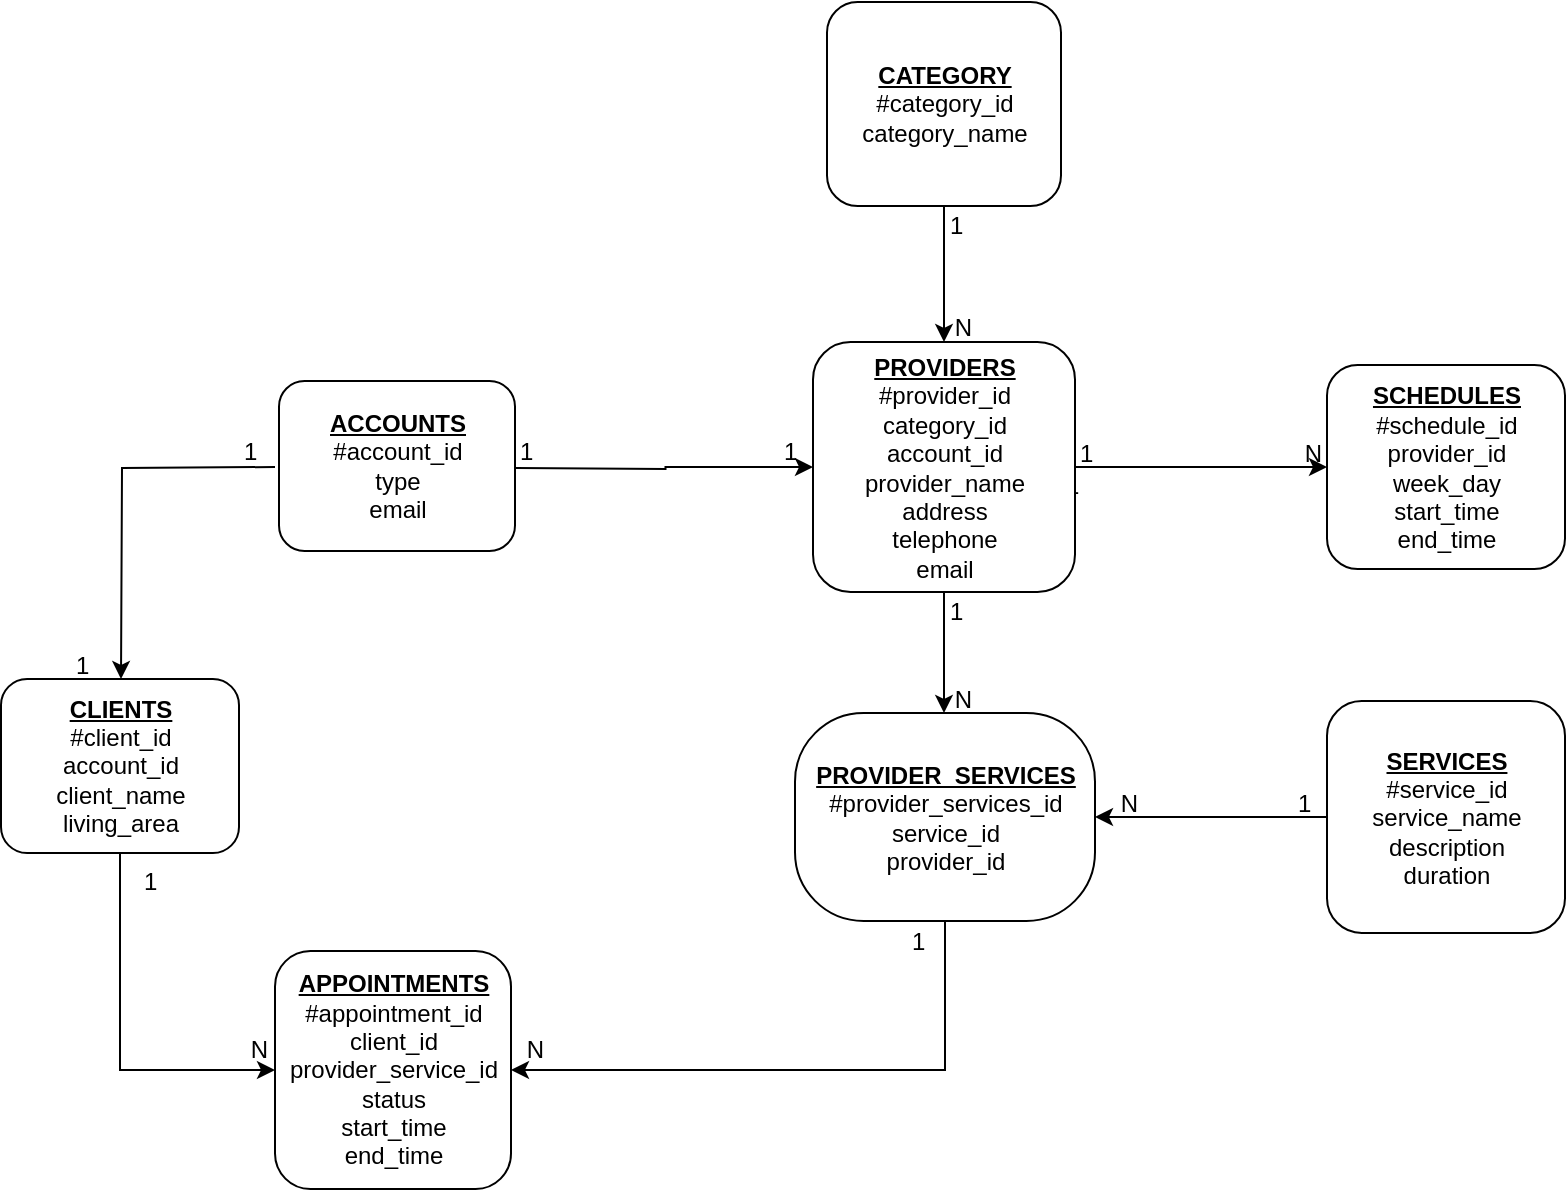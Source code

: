 <mxfile version="12.2.9" type="device" pages="1"><diagram id="9NxEiPzKNoxRSrmcBi_5" name="Page-1"><mxGraphModel dx="1097" dy="580" grid="0" gridSize="17" guides="1" tooltips="1" connect="1" arrows="1" fold="1" page="1" pageScale="1" pageWidth="850" pageHeight="1100" math="0" shadow="0"><root><mxCell id="0"/><mxCell id="1" parent="0"/><mxCell id="oQC7VlOqwGqeokTqmuLH-10" style="edgeStyle=orthogonalEdgeStyle;rounded=0;orthogonalLoop=1;jettySize=auto;html=1;entryX=0;entryY=0.5;entryDx=0;entryDy=0;exitX=0.5;exitY=1;exitDx=0;exitDy=0;" parent="1" source="oQC7VlOqwGqeokTqmuLH-26" target="oQC7VlOqwGqeokTqmuLH-29" edge="1"><mxGeometry relative="1" as="geometry"><mxPoint x="79.5" y="522.5" as="sourcePoint"/><mxPoint x="156.5" y="628.5" as="targetPoint"/></mxGeometry></mxCell><mxCell id="oQC7VlOqwGqeokTqmuLH-7" style="edgeStyle=orthogonalEdgeStyle;rounded=0;orthogonalLoop=1;jettySize=auto;html=1;" parent="1" edge="1"><mxGeometry relative="1" as="geometry"><mxPoint x="156.5" y="356.5" as="sourcePoint"/><mxPoint x="79.5" y="462.5" as="targetPoint"/></mxGeometry></mxCell><mxCell id="oQC7VlOqwGqeokTqmuLH-8" style="edgeStyle=orthogonalEdgeStyle;rounded=0;orthogonalLoop=1;jettySize=auto;html=1;entryX=0;entryY=0.5;entryDx=0;entryDy=0;" parent="1" target="oQC7VlOqwGqeokTqmuLH-27" edge="1"><mxGeometry relative="1" as="geometry"><mxPoint x="277" y="357" as="sourcePoint"/><mxPoint x="358.5" y="464.5" as="targetPoint"/></mxGeometry></mxCell><mxCell id="oQC7VlOqwGqeokTqmuLH-14" value="1" style="text;html=1;resizable=0;points=[];autosize=1;align=left;verticalAlign=top;spacingTop=-4;" parent="1" vertex="1"><mxGeometry x="138.5" y="339" width="34" height="17" as="geometry"/></mxCell><mxCell id="oQC7VlOqwGqeokTqmuLH-15" value="&amp;nbsp;N" style="text;html=1;resizable=0;points=[];autosize=1;align=left;verticalAlign=top;spacingTop=-4;" parent="1" vertex="1"><mxGeometry x="138.5" y="637.5" width="34" height="17" as="geometry"/></mxCell><mxCell id="oQC7VlOqwGqeokTqmuLH-16" value="1" style="text;html=1;resizable=0;points=[];autosize=1;align=left;verticalAlign=top;spacingTop=-4;" parent="1" vertex="1"><mxGeometry x="276.5" y="339" width="34" height="17" as="geometry"/></mxCell><mxCell id="oQC7VlOqwGqeokTqmuLH-17" value="1" style="text;html=1;resizable=0;points=[];autosize=1;align=left;verticalAlign=top;spacingTop=-4;" parent="1" vertex="1"><mxGeometry x="54.5" y="445.5" width="34" height="17" as="geometry"/></mxCell><mxCell id="oQC7VlOqwGqeokTqmuLH-18" value="1" style="text;html=1;resizable=0;points=[];autosize=1;align=left;verticalAlign=top;spacingTop=-4;" parent="1" vertex="1"><mxGeometry x="408.5" y="339" width="34" height="17" as="geometry"/></mxCell><mxCell id="oQC7VlOqwGqeokTqmuLH-20" value="1" style="text;html=1;resizable=0;points=[];autosize=1;align=left;verticalAlign=top;spacingTop=-4;" parent="1" vertex="1"><mxGeometry x="549.5" y="356" width="34" height="17" as="geometry"/></mxCell><mxCell id="oQC7VlOqwGqeokTqmuLH-21" value="&amp;nbsp;N" style="text;html=1;resizable=0;points=[];autosize=1;align=left;verticalAlign=top;spacingTop=-4;" parent="1" vertex="1"><mxGeometry x="276.5" y="637.5" width="34" height="17" as="geometry"/></mxCell><mxCell id="oQC7VlOqwGqeokTqmuLH-22" value="&amp;nbsp;N" style="text;html=1;resizable=0;points=[];autosize=1;align=left;verticalAlign=top;spacingTop=-4;" parent="1" vertex="1"><mxGeometry x="665.5" y="339.5" width="34" height="17" as="geometry"/></mxCell><mxCell id="oQC7VlOqwGqeokTqmuLH-26" value="&lt;b&gt;&lt;u&gt;CLIENTS&lt;/u&gt;&lt;/b&gt;&lt;br&gt;#client_id&lt;br&gt;account_id&lt;br&gt;client_name&lt;br&gt;living_area" style="rounded=1;whiteSpace=wrap;html=1;" parent="1" vertex="1"><mxGeometry x="19.5" y="462.5" width="119" height="87" as="geometry"/></mxCell><mxCell id="oQC7VlOqwGqeokTqmuLH-28" value="&lt;b&gt;&lt;u&gt;ACCOUNTS&lt;/u&gt;&lt;/b&gt;&lt;br&gt;#account_id&lt;br&gt;type&lt;br&gt;email" style="rounded=1;whiteSpace=wrap;html=1;" parent="1" vertex="1"><mxGeometry x="158.5" y="313.5" width="118" height="85" as="geometry"/></mxCell><mxCell id="oQC7VlOqwGqeokTqmuLH-29" value="&lt;b&gt;&lt;u&gt;APPOINTMENTS&lt;/u&gt;&lt;/b&gt;&lt;br&gt;#appointment_id&lt;br&gt;client_id&lt;br&gt;provider_service_id&lt;br&gt;status&lt;br&gt;start_time&lt;br&gt;end_time" style="rounded=1;whiteSpace=wrap;html=1;" parent="1" vertex="1"><mxGeometry x="156.5" y="598.5" width="118" height="119" as="geometry"/></mxCell><mxCell id="a3ghgS45dctQrF8aZH0D-6" style="edgeStyle=orthogonalEdgeStyle;rounded=0;orthogonalLoop=1;jettySize=auto;html=1;" edge="1" parent="1" source="oQC7VlOqwGqeokTqmuLH-30" target="a3ghgS45dctQrF8aZH0D-5"><mxGeometry relative="1" as="geometry"/></mxCell><mxCell id="oQC7VlOqwGqeokTqmuLH-30" value="&lt;b&gt;&lt;u&gt;SERVICES&lt;/u&gt;&lt;/b&gt;&lt;br&gt;#service_id&lt;br&gt;service_name&lt;br&gt;description&lt;br&gt;duration" style="rounded=1;whiteSpace=wrap;html=1;" parent="1" vertex="1"><mxGeometry x="682.5" y="473.5" width="119" height="116" as="geometry"/></mxCell><mxCell id="oQC7VlOqwGqeokTqmuLH-31" value="&lt;b&gt;&lt;u&gt;SCHEDULES&lt;/u&gt;&lt;/b&gt;&lt;br&gt;#schedule_id&lt;br&gt;provider_id&lt;br&gt;week_day&lt;br&gt;start_time&lt;br&gt;end_time" style="rounded=1;whiteSpace=wrap;html=1;" parent="1" vertex="1"><mxGeometry x="682.5" y="305.5" width="119" height="102" as="geometry"/></mxCell><mxCell id="CJ_Jlp92RlFwtZMl5cW8-4" style="edgeStyle=orthogonalEdgeStyle;rounded=0;orthogonalLoop=1;jettySize=auto;html=1;entryX=0;entryY=0.5;entryDx=0;entryDy=0;" parent="1" source="oQC7VlOqwGqeokTqmuLH-27" target="oQC7VlOqwGqeokTqmuLH-31" edge="1"><mxGeometry relative="1" as="geometry"><Array as="points"><mxPoint x="674" y="357"/><mxPoint x="674" y="357"/></Array></mxGeometry></mxCell><mxCell id="CJ_Jlp92RlFwtZMl5cW8-7" style="edgeStyle=orthogonalEdgeStyle;rounded=0;orthogonalLoop=1;jettySize=auto;html=1;" parent="1" source="oQC7VlOqwGqeokTqmuLH-27" edge="1"><mxGeometry relative="1" as="geometry"><mxPoint x="491" y="479.5" as="targetPoint"/></mxGeometry></mxCell><mxCell id="oQC7VlOqwGqeokTqmuLH-27" value="&lt;b&gt;&lt;u&gt;PROVIDERS&lt;/u&gt;&lt;/b&gt;&lt;br&gt;#provider_id&lt;br&gt;category_id&lt;br&gt;account_id&lt;br&gt;provider_name&lt;br&gt;address&lt;br&gt;telephone&lt;br&gt;email" style="rounded=1;whiteSpace=wrap;html=1;" parent="1" vertex="1"><mxGeometry x="425.5" y="294" width="131" height="125" as="geometry"/></mxCell><mxCell id="CJ_Jlp92RlFwtZMl5cW8-2" value="1" style="text;html=1;resizable=0;points=[];autosize=1;align=left;verticalAlign=top;spacingTop=-4;" parent="1" vertex="1"><mxGeometry x="88.5" y="554" width="34" height="17" as="geometry"/></mxCell><mxCell id="CJ_Jlp92RlFwtZMl5cW8-9" value="1" style="text;html=1;resizable=0;points=[];autosize=1;align=left;verticalAlign=top;spacingTop=-4;" parent="1" vertex="1"><mxGeometry x="491.5" y="419" width="34" height="17" as="geometry"/></mxCell><mxCell id="CJ_Jlp92RlFwtZMl5cW8-11" value="&amp;nbsp;N" style="text;html=1;resizable=0;points=[];autosize=1;align=left;verticalAlign=top;spacingTop=-4;" parent="1" vertex="1"><mxGeometry x="491" y="462.5" width="34" height="17" as="geometry"/></mxCell><mxCell id="CJ_Jlp92RlFwtZMl5cW8-12" value="1" style="text;html=1;resizable=0;points=[];autosize=1;align=left;verticalAlign=top;spacingTop=-4;" parent="1" vertex="1"><mxGeometry x="473" y="583.5" width="34" height="17" as="geometry"/></mxCell><mxCell id="a3ghgS45dctQrF8aZH0D-2" style="edgeStyle=orthogonalEdgeStyle;rounded=0;orthogonalLoop=1;jettySize=auto;html=1;entryX=0.5;entryY=0;entryDx=0;entryDy=0;" edge="1" parent="1" source="a3ghgS45dctQrF8aZH0D-1" target="oQC7VlOqwGqeokTqmuLH-27"><mxGeometry relative="1" as="geometry"/></mxCell><mxCell id="a3ghgS45dctQrF8aZH0D-1" value="&lt;u style=&quot;font-weight: bold&quot;&gt;CATEGORY&lt;/u&gt;&lt;br&gt;#category_id&lt;br&gt;category_name" style="rounded=1;whiteSpace=wrap;html=1;" vertex="1" parent="1"><mxGeometry x="432.5" y="124" width="117" height="102" as="geometry"/></mxCell><mxCell id="a3ghgS45dctQrF8aZH0D-3" value="1" style="text;html=1;resizable=0;points=[];autosize=1;align=left;verticalAlign=top;spacingTop=-4;" vertex="1" parent="1"><mxGeometry x="491.5" y="226" width="34" height="17" as="geometry"/></mxCell><mxCell id="a3ghgS45dctQrF8aZH0D-4" value="&amp;nbsp;N" style="text;html=1;resizable=0;points=[];autosize=1;align=left;verticalAlign=top;spacingTop=-4;" vertex="1" parent="1"><mxGeometry x="491" y="277" width="34" height="17" as="geometry"/></mxCell><mxCell id="a3ghgS45dctQrF8aZH0D-9" style="edgeStyle=orthogonalEdgeStyle;rounded=0;orthogonalLoop=1;jettySize=auto;html=1;entryX=1;entryY=0.5;entryDx=0;entryDy=0;exitX=0.5;exitY=1;exitDx=0;exitDy=0;" edge="1" parent="1" source="a3ghgS45dctQrF8aZH0D-5" target="oQC7VlOqwGqeokTqmuLH-29"><mxGeometry relative="1" as="geometry"/></mxCell><mxCell id="a3ghgS45dctQrF8aZH0D-5" value="&lt;b&gt;&lt;u&gt;PROVIDER_SERVICES&lt;/u&gt;&lt;/b&gt;&lt;br&gt;#provider_services_id&lt;br&gt;service_id&lt;br&gt;provider_id" style="rounded=1;whiteSpace=wrap;html=1;arcSize=33;" vertex="1" parent="1"><mxGeometry x="416.5" y="479.5" width="150" height="104" as="geometry"/></mxCell><mxCell id="a3ghgS45dctQrF8aZH0D-7" value="&amp;nbsp;N" style="text;html=1;resizable=0;points=[];autosize=1;align=left;verticalAlign=top;spacingTop=-4;" vertex="1" parent="1"><mxGeometry x="573.5" y="514.5" width="34" height="17" as="geometry"/></mxCell><mxCell id="a3ghgS45dctQrF8aZH0D-8" value="1" style="text;html=1;resizable=0;points=[];autosize=1;align=left;verticalAlign=top;spacingTop=-4;" vertex="1" parent="1"><mxGeometry x="665.5" y="514.5" width="34" height="17" as="geometry"/></mxCell><mxCell id="a3ghgS45dctQrF8aZH0D-10" value="1" style="text;html=1;resizable=0;points=[];autosize=1;align=left;verticalAlign=top;spacingTop=-4;" vertex="1" parent="1"><mxGeometry x="556.5" y="339.5" width="34" height="17" as="geometry"/></mxCell></root></mxGraphModel></diagram></mxfile>